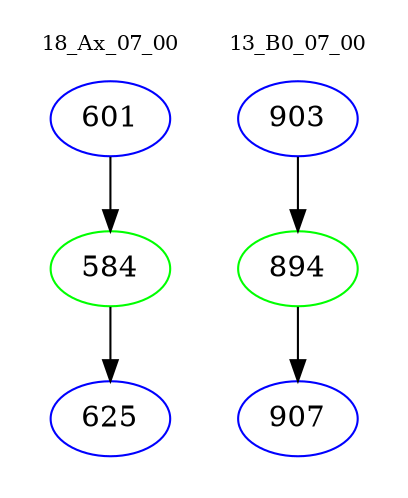 digraph{
subgraph cluster_0 {
color = white
label = "18_Ax_07_00";
fontsize=10;
T0_601 [label="601", color="blue"]
T0_601 -> T0_584 [color="black"]
T0_584 [label="584", color="green"]
T0_584 -> T0_625 [color="black"]
T0_625 [label="625", color="blue"]
}
subgraph cluster_1 {
color = white
label = "13_B0_07_00";
fontsize=10;
T1_903 [label="903", color="blue"]
T1_903 -> T1_894 [color="black"]
T1_894 [label="894", color="green"]
T1_894 -> T1_907 [color="black"]
T1_907 [label="907", color="blue"]
}
}
